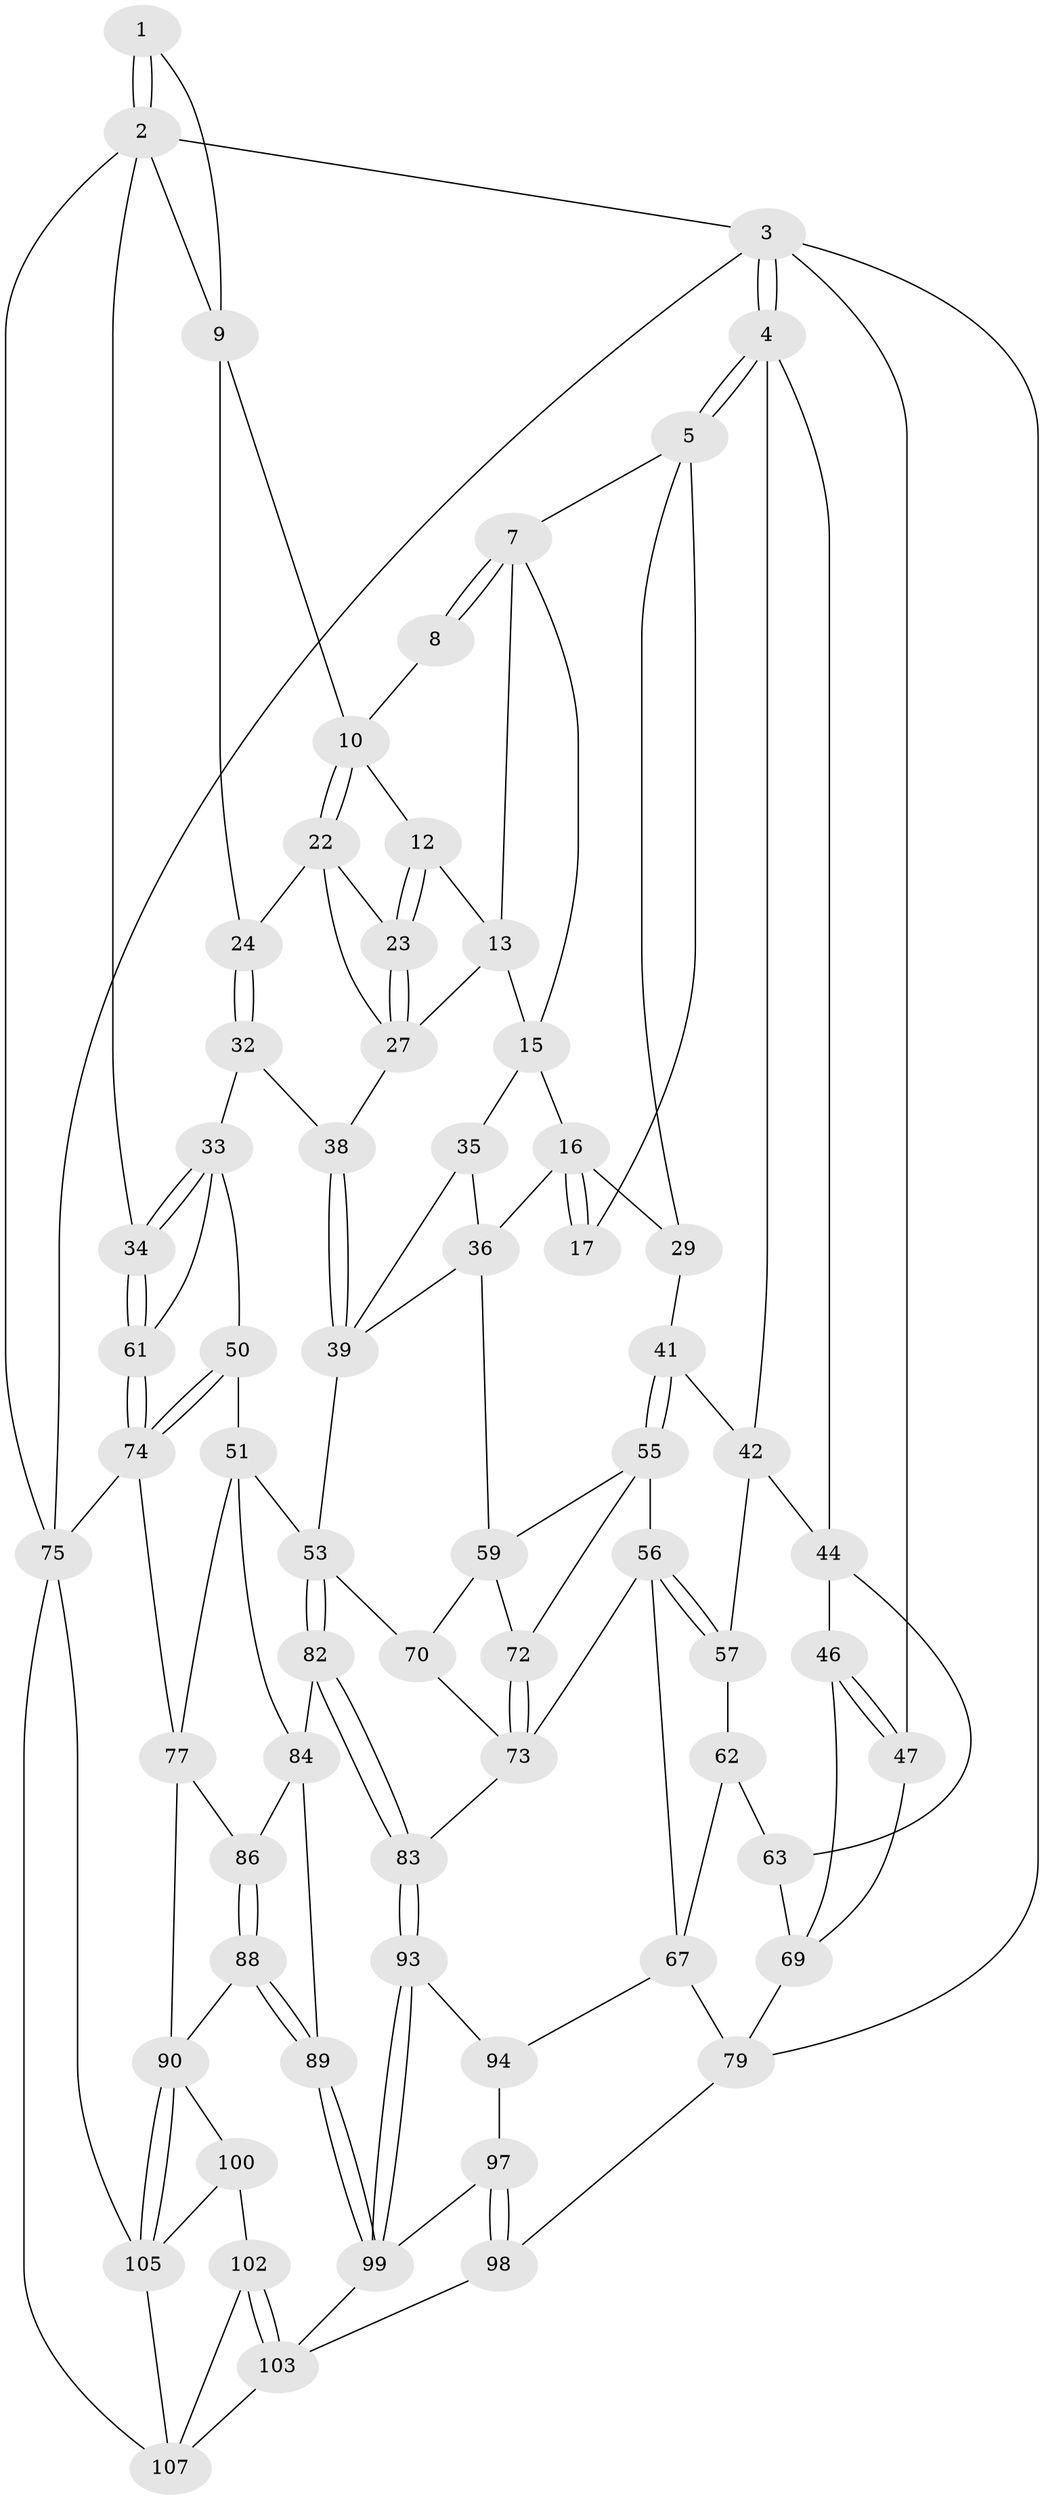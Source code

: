 // Generated by graph-tools (version 1.1) at 2025/52/02/27/25 19:52:40]
// undirected, 67 vertices, 146 edges
graph export_dot {
graph [start="1"]
  node [color=gray90,style=filled];
  1 [pos="+0.8038735222635086+0"];
  2 [pos="+1+0",super="+21"];
  3 [pos="+0+0",super="+92"];
  4 [pos="+0+0",super="+43"];
  5 [pos="+0+0",super="+6"];
  7 [pos="+0.521837372992781+0",super="+14"];
  8 [pos="+0.5780509496725269+0"];
  9 [pos="+0.8298333809001233+0.08525934690428484",super="+20"];
  10 [pos="+0.8196349885481307+0.09004650465146338",super="+11"];
  12 [pos="+0.6911592241815135+0.12738556985310326"];
  13 [pos="+0.5877541387758058+0.11156203089233452",super="+18"];
  15 [pos="+0.5027220619498166+0.10243211409732886",super="+19"];
  16 [pos="+0.4523048211521201+0.15532782881656398",super="+30"];
  17 [pos="+0.4469077661186081+0.15152635653220506"];
  22 [pos="+0.7937012955909423+0.10975493125168732",super="+26"];
  23 [pos="+0.7030817572557746+0.13659591003588328"];
  24 [pos="+0.8803017469656111+0.16716330864020063",super="+25"];
  27 [pos="+0.6937421906641852+0.18967641963435633",super="+28"];
  29 [pos="+0.28283306522868584+0.0865628975318821",super="+31"];
  32 [pos="+0.9520117936038552+0.3022180740996975",super="+37"];
  33 [pos="+0.9739053975171447+0.30207282604025293",super="+49"];
  34 [pos="+1+0.22859964336767677"];
  35 [pos="+0.4650666504128253+0.30658337370696365"];
  36 [pos="+0.4621256981801202+0.3069525564461541",super="+58"];
  38 [pos="+0.7612027789311488+0.42216580101169043"];
  39 [pos="+0.7521886142434182+0.4480082313114762",super="+40"];
  41 [pos="+0.3370977845379332+0.3188188131921939"];
  42 [pos="+0.2020212682182328+0.29376694661197217",super="+48"];
  44 [pos="+0.11257403608233087+0.3473862886538344",super="+45"];
  46 [pos="+0+0.4964706820946642"];
  47 [pos="+0+0.5015412872241737",super="+87"];
  50 [pos="+0.9417085138726159+0.5052837330300285"];
  51 [pos="+0.9108532294299887+0.5100837329693785",super="+52"];
  53 [pos="+0.7636823505838183+0.4823104414178722",super="+54"];
  55 [pos="+0.3118963838052632+0.40389329079125386",super="+60"];
  56 [pos="+0.2756137386266189+0.47976155511832685",super="+66"];
  57 [pos="+0.22934425862029242+0.4661348485649232"];
  59 [pos="+0.4702038291647336+0.46481417346931064",super="+71"];
  61 [pos="+1+0.42334136818407"];
  62 [pos="+0.18338119899631738+0.48143078105130216",super="+64"];
  63 [pos="+0.09122420242485019+0.44987150790698904",super="+65"];
  67 [pos="+0.33915968291010284+0.6418298134400187",super="+68"];
  69 [pos="+0.042947621930245636+0.5711072115193784",super="+80"];
  70 [pos="+0.7049097064129284+0.4826106964797278"];
  72 [pos="+0.44004269880613023+0.5747434038951196"];
  73 [pos="+0.42402069400395026+0.6156995677377805",super="+81"];
  74 [pos="+1+0.5746607324811637",super="+76"];
  75 [pos="+1+1",super="+110"];
  77 [pos="+1+0.7245660015726544",super="+78"];
  79 [pos="+0.1177949840768086+0.6958840316080968",super="+96"];
  82 [pos="+0.5661666902036303+0.6924855668768919"];
  83 [pos="+0.5433760538783494+0.6911458932927914"];
  84 [pos="+0.7831821653036525+0.5719352749317981",super="+85"];
  86 [pos="+0.8142173988857112+0.6249263284688978"];
  88 [pos="+0.8431699958728984+0.7611044336187279"];
  89 [pos="+0.7220557681253724+0.823198363728761"];
  90 [pos="+0.9650137930751626+0.7773342330598617",super="+91"];
  93 [pos="+0.5367020005957096+0.7621163851019152"];
  94 [pos="+0.5062415292531285+0.8392367896102586",super="+95"];
  97 [pos="+0.24017137238854822+1",super="+109"];
  98 [pos="+0.18289024354868774+1"];
  99 [pos="+0.6959690088646363+0.8906774090946261",super="+104"];
  100 [pos="+0.8869458032144878+0.7805286453714809",super="+101"];
  102 [pos="+0.8296928339640133+0.9280002697887578",super="+108"];
  103 [pos="+0.7341040554134284+1",super="+112"];
  105 [pos="+0.9571799743477393+0.9147729999255968",super="+106"];
  107 [pos="+0.8930576335281665+0.9125263921271918",super="+111"];
  1 -- 2;
  1 -- 2;
  1 -- 9;
  2 -- 3;
  2 -- 75;
  2 -- 9;
  2 -- 34;
  3 -- 4;
  3 -- 4;
  3 -- 47 [weight=2];
  3 -- 75;
  3 -- 79;
  4 -- 5;
  4 -- 5;
  4 -- 42;
  4 -- 44;
  5 -- 29;
  5 -- 17;
  5 -- 7;
  7 -- 8;
  7 -- 8;
  7 -- 15;
  7 -- 13;
  8 -- 10;
  9 -- 10;
  9 -- 24;
  10 -- 22;
  10 -- 22;
  10 -- 12;
  12 -- 13;
  12 -- 23;
  12 -- 23;
  13 -- 15;
  13 -- 27;
  15 -- 16;
  15 -- 35;
  16 -- 17;
  16 -- 17;
  16 -- 36;
  16 -- 29;
  22 -- 23;
  22 -- 24;
  22 -- 27;
  23 -- 27;
  23 -- 27;
  24 -- 32 [weight=2];
  24 -- 32;
  27 -- 38;
  29 -- 41;
  32 -- 33;
  32 -- 38;
  33 -- 34;
  33 -- 34;
  33 -- 50;
  33 -- 61;
  34 -- 61;
  34 -- 61;
  35 -- 36;
  35 -- 39;
  36 -- 59;
  36 -- 39;
  38 -- 39;
  38 -- 39;
  39 -- 53;
  41 -- 42;
  41 -- 55;
  41 -- 55;
  42 -- 57;
  42 -- 44;
  44 -- 46;
  44 -- 63;
  46 -- 47;
  46 -- 47;
  46 -- 69;
  47 -- 69;
  50 -- 51;
  50 -- 74;
  50 -- 74;
  51 -- 84;
  51 -- 53;
  51 -- 77;
  53 -- 82;
  53 -- 82;
  53 -- 70;
  55 -- 56;
  55 -- 72;
  55 -- 59;
  56 -- 57;
  56 -- 57;
  56 -- 73;
  56 -- 67;
  57 -- 62;
  59 -- 72;
  59 -- 70;
  61 -- 74;
  61 -- 74;
  62 -- 67;
  62 -- 63;
  63 -- 69;
  67 -- 94;
  67 -- 79;
  69 -- 79;
  70 -- 73;
  72 -- 73;
  72 -- 73;
  73 -- 83;
  74 -- 75;
  74 -- 77;
  75 -- 105;
  75 -- 107;
  77 -- 90;
  77 -- 86;
  79 -- 98;
  82 -- 83;
  82 -- 83;
  82 -- 84;
  83 -- 93;
  83 -- 93;
  84 -- 86;
  84 -- 89;
  86 -- 88;
  86 -- 88;
  88 -- 89;
  88 -- 89;
  88 -- 90;
  89 -- 99;
  89 -- 99;
  90 -- 105;
  90 -- 105;
  90 -- 100;
  93 -- 94;
  93 -- 99;
  93 -- 99;
  94 -- 97 [weight=2];
  97 -- 98;
  97 -- 98;
  97 -- 99;
  98 -- 103;
  99 -- 103;
  100 -- 102 [weight=2];
  100 -- 105;
  102 -- 103;
  102 -- 103;
  102 -- 107;
  103 -- 107;
  105 -- 107;
}
